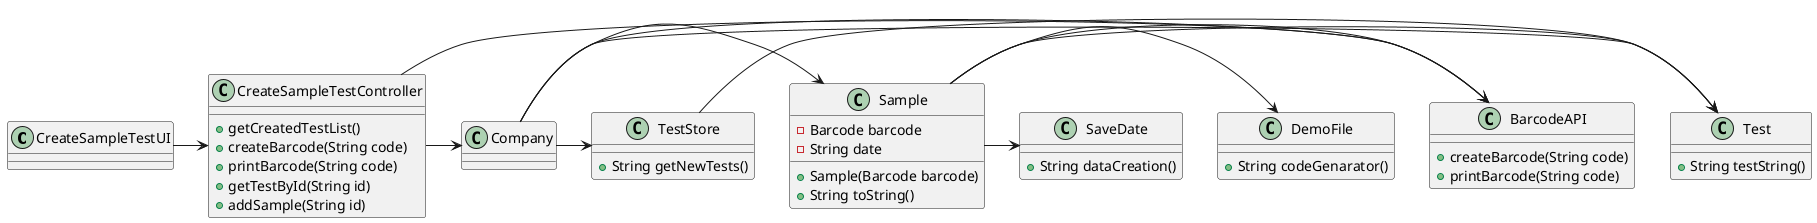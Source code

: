 @startuml



class CreateSampleTestUI
{
}

class CreateSampleTestController
{
+ getCreatedTestList()
+ createBarcode(String code)
+ printBarcode(String code)
+ getTestById(String id)
+ addSample(String id)
}

class Company
{

}

class Sample
{
- Barcode barcode
- String date

+ Sample(Barcode barcode)
+ String toString()
}

class BarcodeAPI
{
+ createBarcode(String code)
+ printBarcode(String code)
}

class TestStore
{
+ String getNewTests()
}

class DemoFile{
+ String codeGenarator()
}

class SaveDate{
+ String dataCreation()
}

class Test{
+ String testString()
}


CreateSampleTestUI -> CreateSampleTestController
CreateSampleTestController -> Company
Company -> Sample
Company -> Test
Company -> TestStore
Company -> BarcodeAPI
CreateSampleTestController -> BarcodeAPI
Sample -> DemoFile
Sample -> SaveDate
Sample -> Test
Sample -> BarcodeAPI
TestStore -> Test

@enduml
